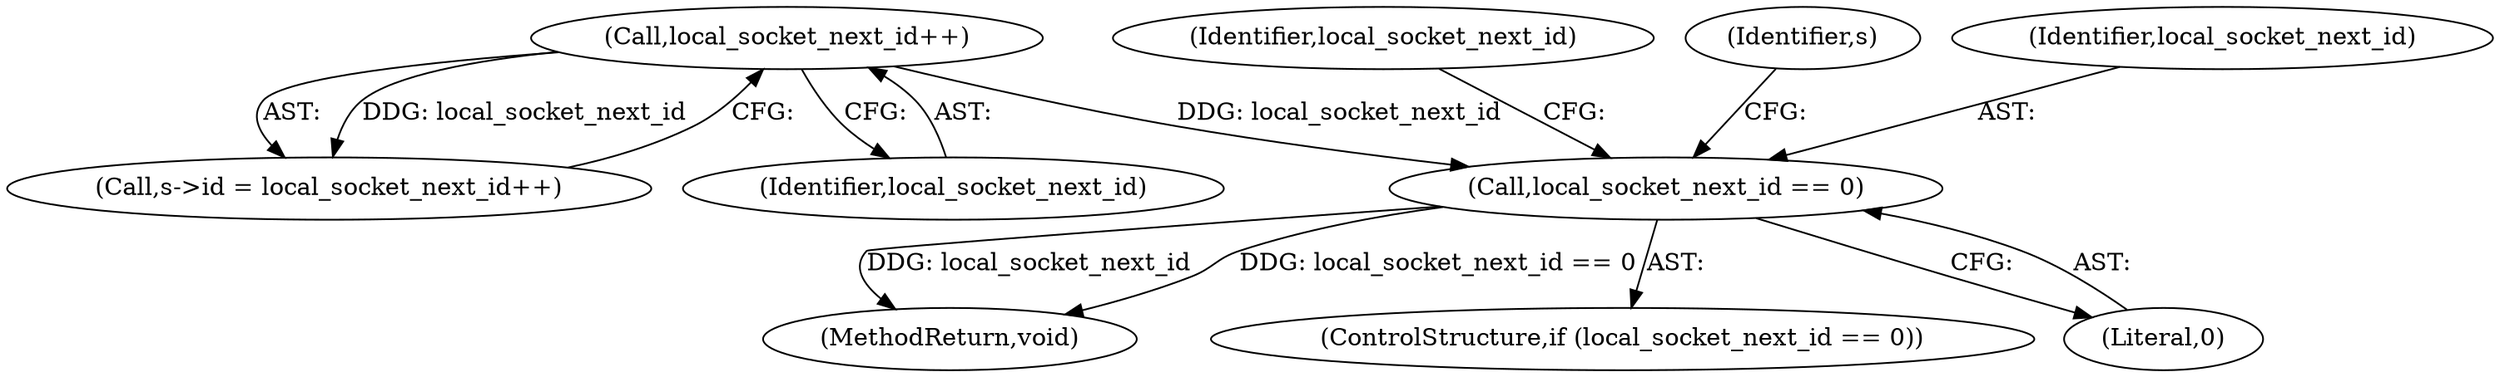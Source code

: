 digraph "0_Android_268068f25673242d1d5130d96202d3288c91b700_1@API" {
"1000113" [label="(Call,local_socket_next_id == 0)"];
"1000110" [label="(Call,local_socket_next_id++)"];
"1000106" [label="(Call,s->id = local_socket_next_id++)"];
"1000118" [label="(Identifier,local_socket_next_id)"];
"1000127" [label="(MethodReturn,void)"];
"1000110" [label="(Call,local_socket_next_id++)"];
"1000112" [label="(ControlStructure,if (local_socket_next_id == 0))"];
"1000111" [label="(Identifier,local_socket_next_id)"];
"1000113" [label="(Call,local_socket_next_id == 0)"];
"1000121" [label="(Identifier,s)"];
"1000114" [label="(Identifier,local_socket_next_id)"];
"1000115" [label="(Literal,0)"];
"1000113" -> "1000112"  [label="AST: "];
"1000113" -> "1000115"  [label="CFG: "];
"1000114" -> "1000113"  [label="AST: "];
"1000115" -> "1000113"  [label="AST: "];
"1000118" -> "1000113"  [label="CFG: "];
"1000121" -> "1000113"  [label="CFG: "];
"1000113" -> "1000127"  [label="DDG: local_socket_next_id"];
"1000113" -> "1000127"  [label="DDG: local_socket_next_id == 0"];
"1000110" -> "1000113"  [label="DDG: local_socket_next_id"];
"1000110" -> "1000106"  [label="AST: "];
"1000110" -> "1000111"  [label="CFG: "];
"1000111" -> "1000110"  [label="AST: "];
"1000106" -> "1000110"  [label="CFG: "];
"1000110" -> "1000106"  [label="DDG: local_socket_next_id"];
}
